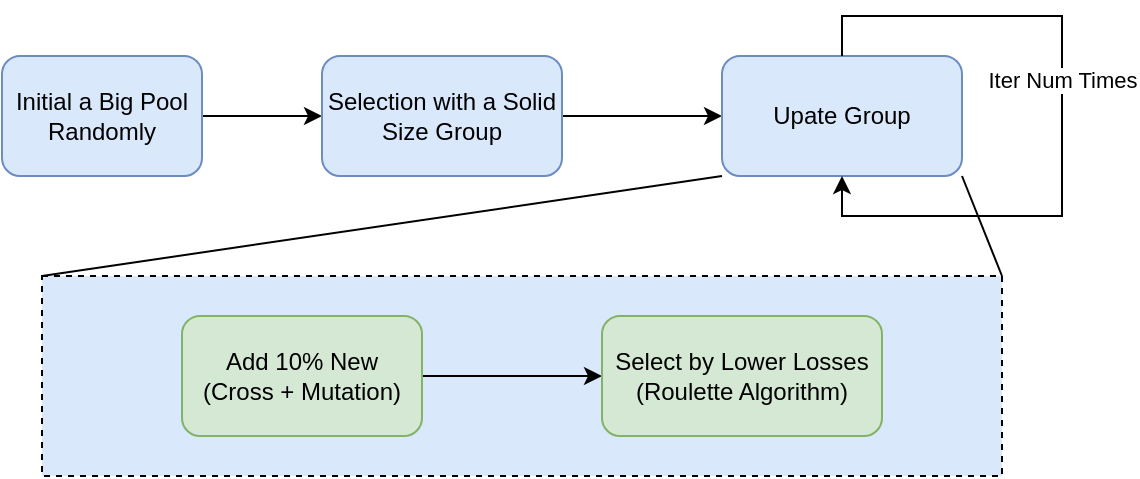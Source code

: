 <mxfile version="20.8.3" type="github">
  <diagram id="R2lEEEUBdFMjLlhIrx00" name="Page-1">
    <mxGraphModel dx="1064" dy="594" grid="1" gridSize="10" guides="1" tooltips="1" connect="1" arrows="1" fold="1" page="1" pageScale="1" pageWidth="850" pageHeight="1100" math="0" shadow="0" extFonts="Permanent Marker^https://fonts.googleapis.com/css?family=Permanent+Marker">
      <root>
        <mxCell id="0" />
        <mxCell id="1" parent="0" />
        <mxCell id="XVXnthhan326AzBisUZM-3" value="" style="edgeStyle=orthogonalEdgeStyle;rounded=0;orthogonalLoop=1;jettySize=auto;html=1;" parent="1" source="XVXnthhan326AzBisUZM-1" target="XVXnthhan326AzBisUZM-2" edge="1">
          <mxGeometry relative="1" as="geometry" />
        </mxCell>
        <mxCell id="XVXnthhan326AzBisUZM-1" value="Initial a Big Pool Randomly" style="rounded=1;whiteSpace=wrap;html=1;fillColor=#dae8fc;strokeColor=#6c8ebf;" parent="1" vertex="1">
          <mxGeometry x="110" y="140" width="100" height="60" as="geometry" />
        </mxCell>
        <mxCell id="XVXnthhan326AzBisUZM-5" value="" style="edgeStyle=orthogonalEdgeStyle;rounded=0;orthogonalLoop=1;jettySize=auto;html=1;" parent="1" source="XVXnthhan326AzBisUZM-2" target="XVXnthhan326AzBisUZM-4" edge="1">
          <mxGeometry relative="1" as="geometry" />
        </mxCell>
        <mxCell id="XVXnthhan326AzBisUZM-2" value="Selection with a Solid Size Group" style="rounded=1;whiteSpace=wrap;html=1;fillColor=#dae8fc;strokeColor=#6c8ebf;" parent="1" vertex="1">
          <mxGeometry x="270" y="140" width="120" height="60" as="geometry" />
        </mxCell>
        <mxCell id="XVXnthhan326AzBisUZM-4" value="Upate Group" style="whiteSpace=wrap;html=1;rounded=1;fillColor=#dae8fc;strokeColor=#6c8ebf;" parent="1" vertex="1">
          <mxGeometry x="470" y="140" width="120" height="60" as="geometry" />
        </mxCell>
        <mxCell id="XVXnthhan326AzBisUZM-6" style="edgeStyle=orthogonalEdgeStyle;rounded=0;orthogonalLoop=1;jettySize=auto;html=1;exitX=0.5;exitY=0;exitDx=0;exitDy=0;entryX=0.5;entryY=1;entryDx=0;entryDy=0;" parent="1" source="XVXnthhan326AzBisUZM-4" target="XVXnthhan326AzBisUZM-4" edge="1">
          <mxGeometry relative="1" as="geometry">
            <Array as="points">
              <mxPoint x="530" y="120" />
              <mxPoint x="640" y="120" />
              <mxPoint x="640" y="220" />
              <mxPoint x="530" y="220" />
            </Array>
          </mxGeometry>
        </mxCell>
        <mxCell id="XVXnthhan326AzBisUZM-8" value="Iter Num Times" style="edgeLabel;html=1;align=center;verticalAlign=middle;resizable=0;points=[];" parent="XVXnthhan326AzBisUZM-6" vertex="1" connectable="0">
          <mxGeometry x="-0.101" relative="1" as="geometry">
            <mxPoint as="offset" />
          </mxGeometry>
        </mxCell>
        <mxCell id="XVXnthhan326AzBisUZM-9" value="" style="rounded=0;whiteSpace=wrap;html=1;fillColor=#dae8fc;strokeColor=default;dashed=1;" parent="1" vertex="1">
          <mxGeometry x="130" y="250" width="480" height="100" as="geometry" />
        </mxCell>
        <mxCell id="XVXnthhan326AzBisUZM-13" value="" style="edgeStyle=orthogonalEdgeStyle;rounded=0;orthogonalLoop=1;jettySize=auto;html=1;" parent="1" source="XVXnthhan326AzBisUZM-10" target="XVXnthhan326AzBisUZM-12" edge="1">
          <mxGeometry relative="1" as="geometry" />
        </mxCell>
        <mxCell id="XVXnthhan326AzBisUZM-10" value="Add 10% New&lt;br&gt;(Cross + Mutation)" style="rounded=1;whiteSpace=wrap;html=1;fillColor=#d5e8d4;strokeColor=#82b366;" parent="1" vertex="1">
          <mxGeometry x="200" y="270" width="120" height="60" as="geometry" />
        </mxCell>
        <mxCell id="XVXnthhan326AzBisUZM-12" value="Select by Lower Losses&lt;br&gt;(Roulette Algorithm)" style="whiteSpace=wrap;html=1;rounded=1;fillColor=#d5e8d4;strokeColor=#82b366;" parent="1" vertex="1">
          <mxGeometry x="410" y="270" width="140" height="60" as="geometry" />
        </mxCell>
        <mxCell id="XVXnthhan326AzBisUZM-14" value="" style="endArrow=none;html=1;rounded=0;exitX=0;exitY=0;exitDx=0;exitDy=0;entryX=0;entryY=1;entryDx=0;entryDy=0;" parent="1" source="XVXnthhan326AzBisUZM-9" target="XVXnthhan326AzBisUZM-4" edge="1">
          <mxGeometry width="50" height="50" relative="1" as="geometry">
            <mxPoint x="400" y="270" as="sourcePoint" />
            <mxPoint x="450" y="220" as="targetPoint" />
          </mxGeometry>
        </mxCell>
        <mxCell id="XVXnthhan326AzBisUZM-15" value="" style="endArrow=none;html=1;rounded=0;entryX=1;entryY=1;entryDx=0;entryDy=0;exitX=1;exitY=0;exitDx=0;exitDy=0;" parent="1" source="XVXnthhan326AzBisUZM-9" target="XVXnthhan326AzBisUZM-4" edge="1">
          <mxGeometry width="50" height="50" relative="1" as="geometry">
            <mxPoint x="590" y="250" as="sourcePoint" />
            <mxPoint x="640" y="200" as="targetPoint" />
          </mxGeometry>
        </mxCell>
      </root>
    </mxGraphModel>
  </diagram>
</mxfile>
